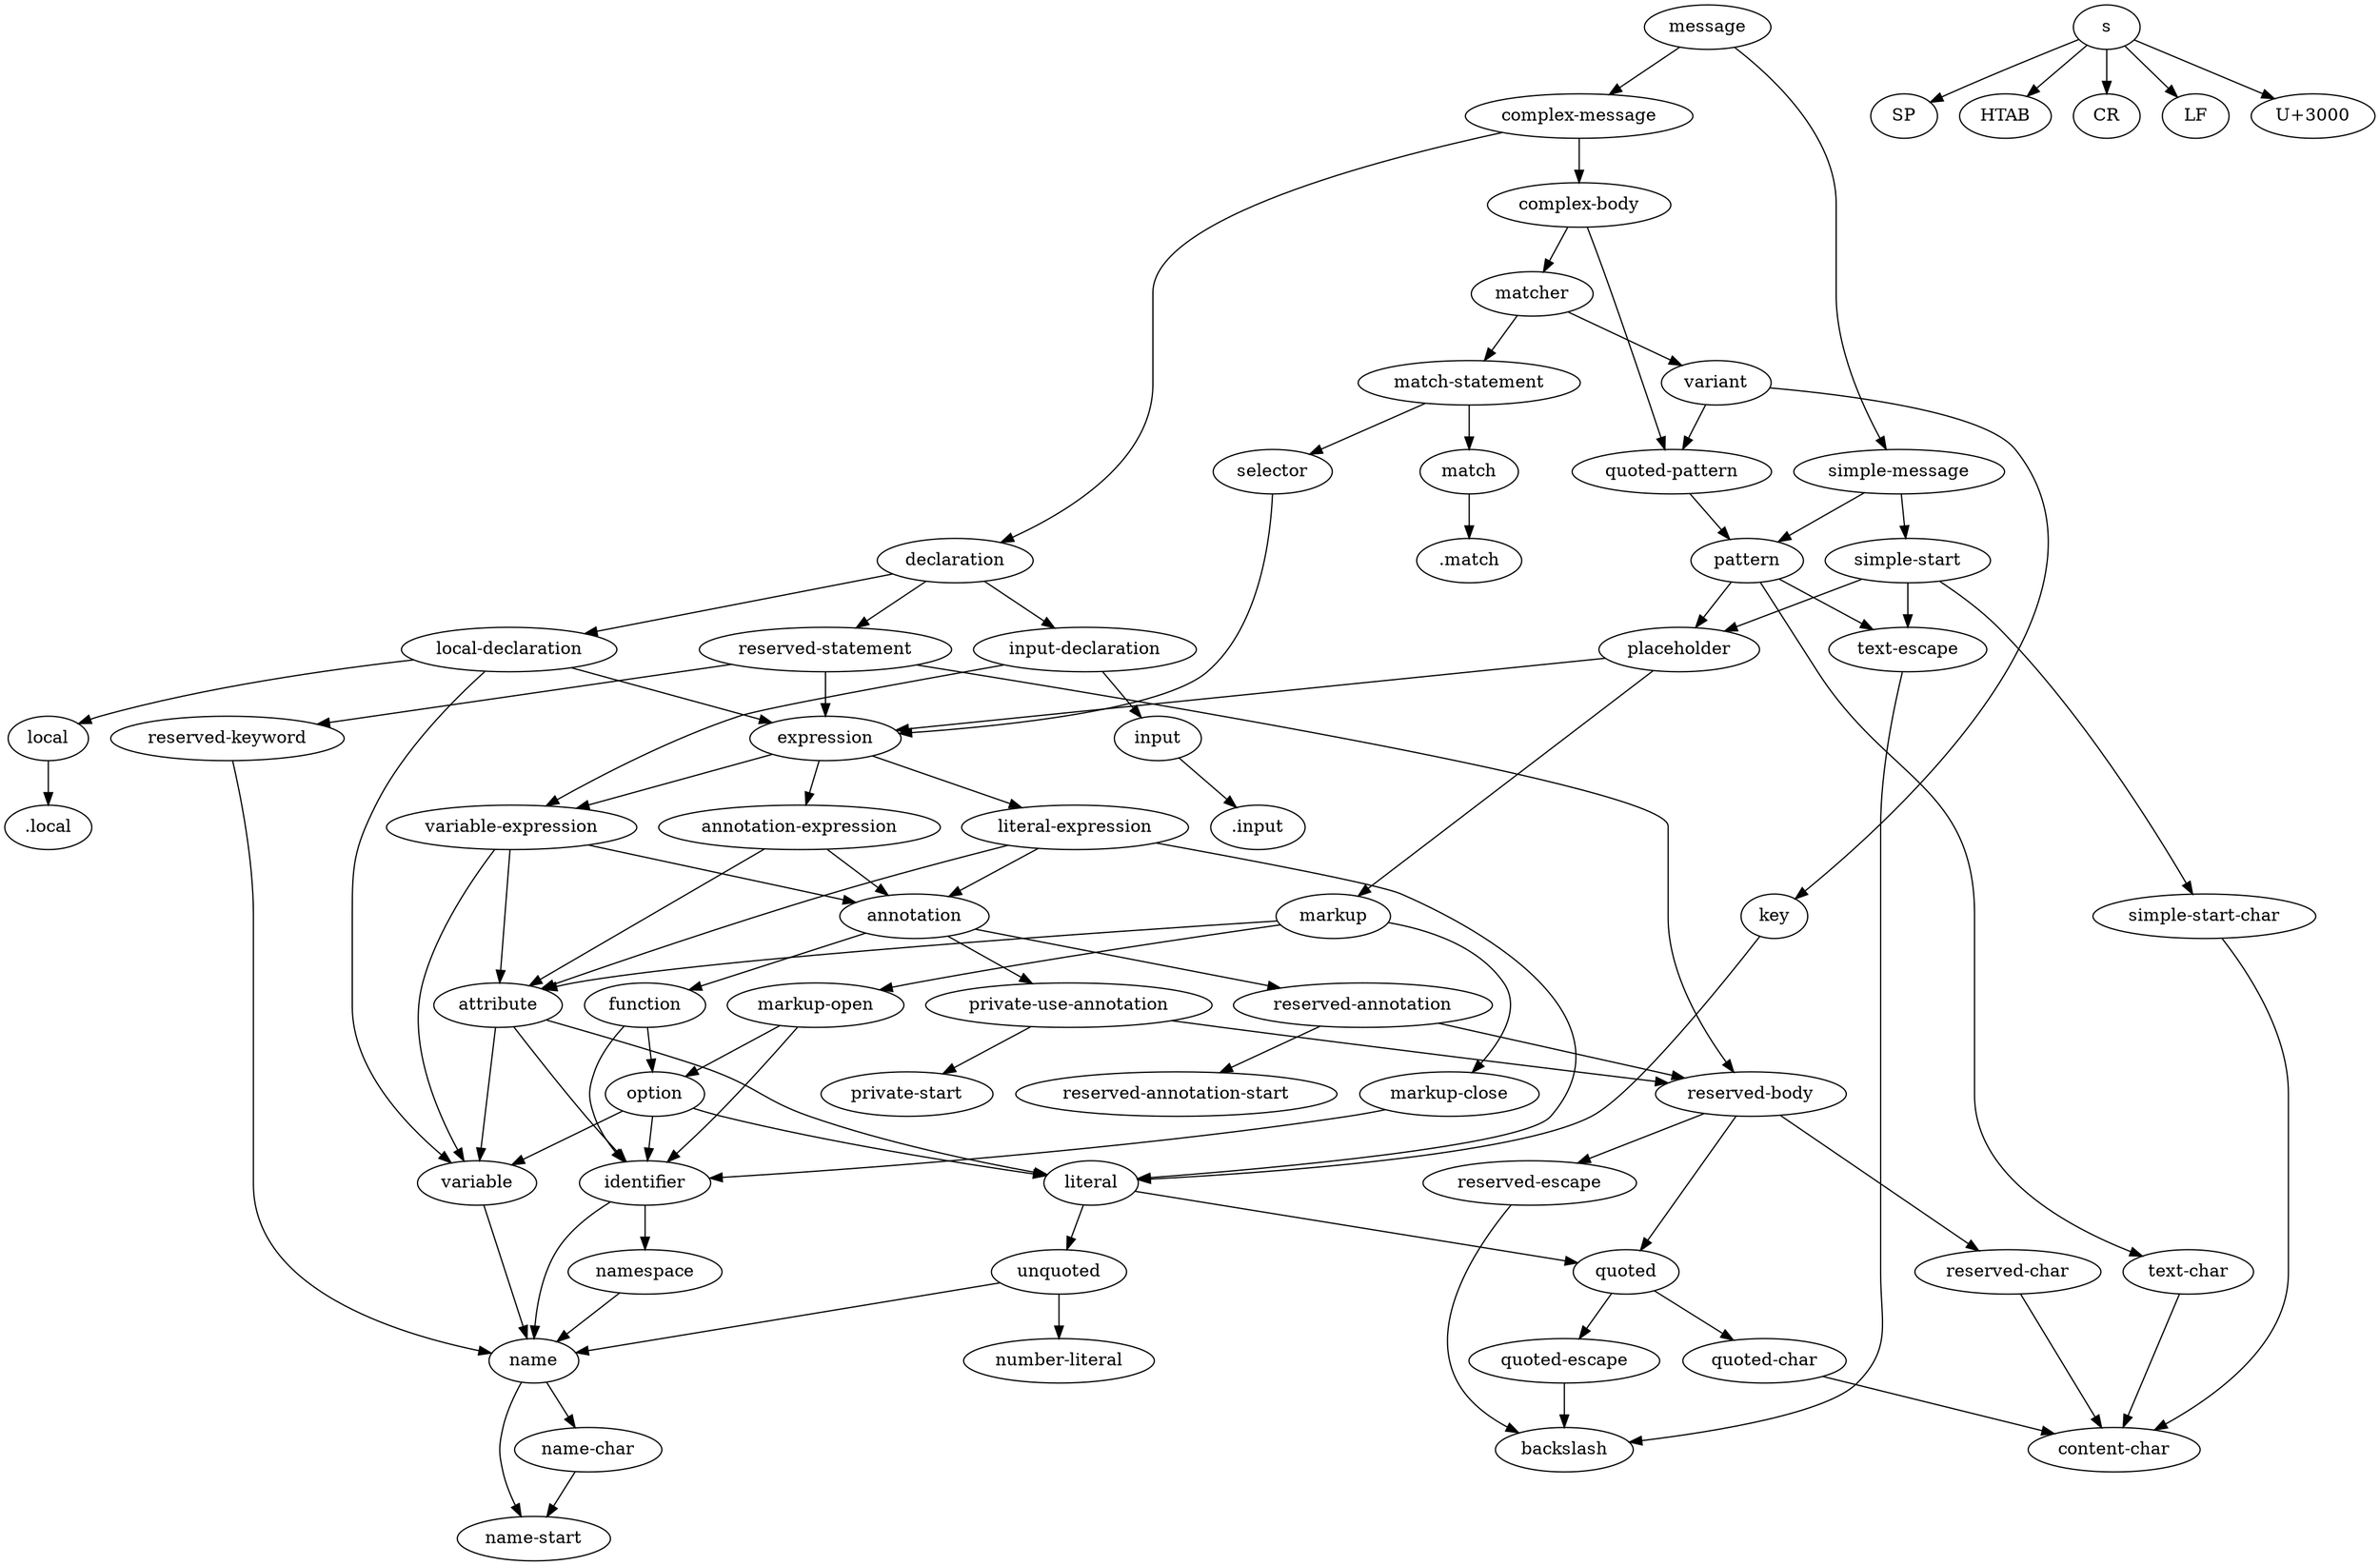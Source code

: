digraph git_basics {

  "message" -> "simple-message"
  "message" -> "complex-message"

  "simple-message" -> "simple-start"
  "simple-message" -> "pattern"

  "simple-start" -> "simple-start-char"
  "simple-start" -> "text-escape"
  "simple-start" -> "placeholder"

  "pattern" -> "text-char"
  "pattern" -> "text-escape"
  "pattern" -> "placeholder"
  
  "placeholder" -> expression
  "placeholder" -> markup

  "complex-message" -> "declaration"
//  "complex-message" -> "s"
  "complex-message" -> "complex-body"

  "declaration" -> "input-declaration"
  "declaration" -> "local-declaration"
  "declaration" -> "reserved-statement"

  "complex-body" -> "quoted-pattern"
  "complex-body" -> "matcher"

  "input-declaration" -> input
//  "input-declaration" -> s
  "input-declaration" -> "variable-expression"

  "local-declaration" -> local
//  "local-declaration" -> s
  "local-declaration" -> variable
//  "local-declaration" -> EQUAL
  "local-declaration" -> expression

//  "quoted-pattern" -> "{{"
  "quoted-pattern" -> pattern
//  "quoted-pattern" -> "}}"

  matcher -> "match-statement"
//  matcher -> s
  matcher -> variant

  "match-statement" -> match
//  "match-statement" -> s
  "match-statement" -> selector

  selector -> expression

  variant -> key
//  variant -> s
  variant -> "quoted-pattern"

  key -> literal
//  key -> "*"

  expression -> "literal-expression"
  expression -> "variable-expression"
  expression -> "annotation-expression"

//  "literal-expression" -> "{"
//  "literal-expression" -> s
  "literal-expression" -> literal
  "literal-expression" -> annotation
  "literal-expression" -> attribute
//  "literal-expression" -> "}"
  
//  "variable-expression" -> "{"
//  "variable-expression" -> s
  "variable-expression" -> variable
  "variable-expression" -> annotation
  "variable-expression" -> attribute
//  "variable-expression" -> "}"
  
//  "annotation-expression" -> "{"
  "annotation-expression" -> annotation
//  "annotation-expression" -> s
  "annotation-expression" -> attribute
//  "annotation-expression" -> "}"

  annotation -> function
  annotation -> "private-use-annotation"
  annotation -> "reserved-annotation"

//  markup -> "{"
//  markup -> s
  markup -> "markup-open"
  markup -> attribute
//  markup -> "/"
//  markup -> "}"
  markup -> "markup-close"

//  "markup-open" -> "#"
  "markup-open" -> identifier
//  "markup-open" -> s
  "markup-open" -> option

//  "markup-close" -> "/"
  "markup-close" -> identifier

//  function -> ":"
  function -> identifier
//  function -> s
  function -> option

  option -> identifier
//  option -> s
//  option -> EQUAL
  option -> literal
  option -> variable

//  attribute -> "@"
  attribute -> identifier
//  attribute -> s
//  attribute -> EQUAL
  attribute -> literal
  attribute -> variable

//  variable -> "$"
  variable -> name
  
  literal -> quoted
  literal -> unquoted

//  quoted -> "|"
  quoted -> "quoted-char"
  quoted -> "quoted-escape"

  unquoted -> name
  unquoted -> "number-literal"
  
//  "number-literal" -> "0"
//  "number-literal" -> "1-9"
//  "number-literal" -> DIGIT
//  "number-literal" -> "."
//  "number-literal" -> "e"
//  "number-literal" -> "-"
//  "number-literal" -> "+"

  input -> ".input"
  local -> ".local"
  match -> ".match"

  "reserved-statement" -> "reserved-keyword"
//  "reserved-statement" -> s
  "reserved-statement" -> "reserved-body"
//  "reserved-statement" -> s
  "reserved-statement" -> expression
//  "reserved-keyword" -> "."
  "reserved-keyword" -> name

  "reserved-annotation" -> "reserved-annotation-start"
  "reserved-annotation" -> "reserved-body"
//  "reserved-annotation-start" -> "!"
//  "reserved-annotation-start" -> "%"
//  "reserved-annotation-start" -> "*"
//  "reserved-annotation-start" -> "+"
//  "reserved-annotation-start" -> "<"
//  "reserved-annotation-start" -> ">"
//  "reserved-annotation-start" -> "?"
//  "reserved-annotation-start" -> "~"

  "private-use-annotation" -> "private-start"
  "private-use-annotation" -> "reserved-body"
  
//  "private-start" -> "^"
//  "private-start" -> "&"
  
//  "reserved-body" -> s
  "reserved-body" -> "reserved-char"
  "reserved-body" -> "reserved-escape"
  "reserved-body" -> quoted

  identifier -> namespace
//  identifier -> ":"
  identifier -> name
  namespace -> name
  name -> "name-start"
  name -> "name-char"
// "name-start" -> ALPHA / "_"
//           / %xC0-D6 / %xD8-F6 / %xF8-2FF
//           / %x370-37D / %x37F-1FFF / %x200C-200D
//           / %x2070-218F / %x2C00-2FEF / %x3001-D7FF
//           / %xF900-FDCF / %xFDF0-FFFC / %x10000-EFFFF
  "name-char" -> "name-start"
//  "name-char" -> DIGIT
//  "name-char" -> "-"
//  "name-char" -> "."
//  "name-char" -> "abnf: %xB7 / %x300-36F / %x203F-2040"

  "simple-start-char" -> "content-char"
//  "simple-start-char" -> s
//  "simple-start-char" -> "@"
//  "simple-start-char" -> "|"
  
  "text-char" -> "content-char"
//  "text-char" -> s
//  "text-char" -> "."
//  "text-char" -> "@"
//  "text-char" -> "|"
  
  "quoted-char" -> "content-char"
//  "quoted-char" -> s
//  "quoted-char" -> "."
//  "quoted-char" -> "@"
//  "quoted-char" -> "{"
//  "quoted-char" -> "}"
  
  "reserved-char" -> "content-char"
//  "reserved-char" -> "."

// "content-char"      -> %x00-08        ; omit HTAB (%x09) and LF (%x0A)
//                   / %x0B-0C        ; omit CR (%x0D)
//                   / %x0E-19        ; omit SP (%x20)
//                   / %x21-2D        ; omit . (%x2E)
//                   / %x2F-3F        ; omit @ (%x40)
//                   / %x41-5B        ; omit \ (%x5C)
//                   / %x5D-7A        ; omit { | } (%x7B-7D)
//                   / %x7"E-D"7FF      ; omit surrogates
//                   / %xE000-10FFFF

  "text-escape" -> backslash
//  "text-escape" -> "{"
//  "text-escape" -> "}"

  "quoted-escape" -> backslash
//  "quoted-escape" -> "|"

  "reserved-escape" -> backslash
//  "quoted-escape" -> "{"
//  "quoted-escape" -> "|"
//  "quoted-escape" -> "}"
//  backslash -> "\\"

  s -> SP
  s -> HTAB
  s -> CR
  s -> LF
  s -> "U+3000"
}
